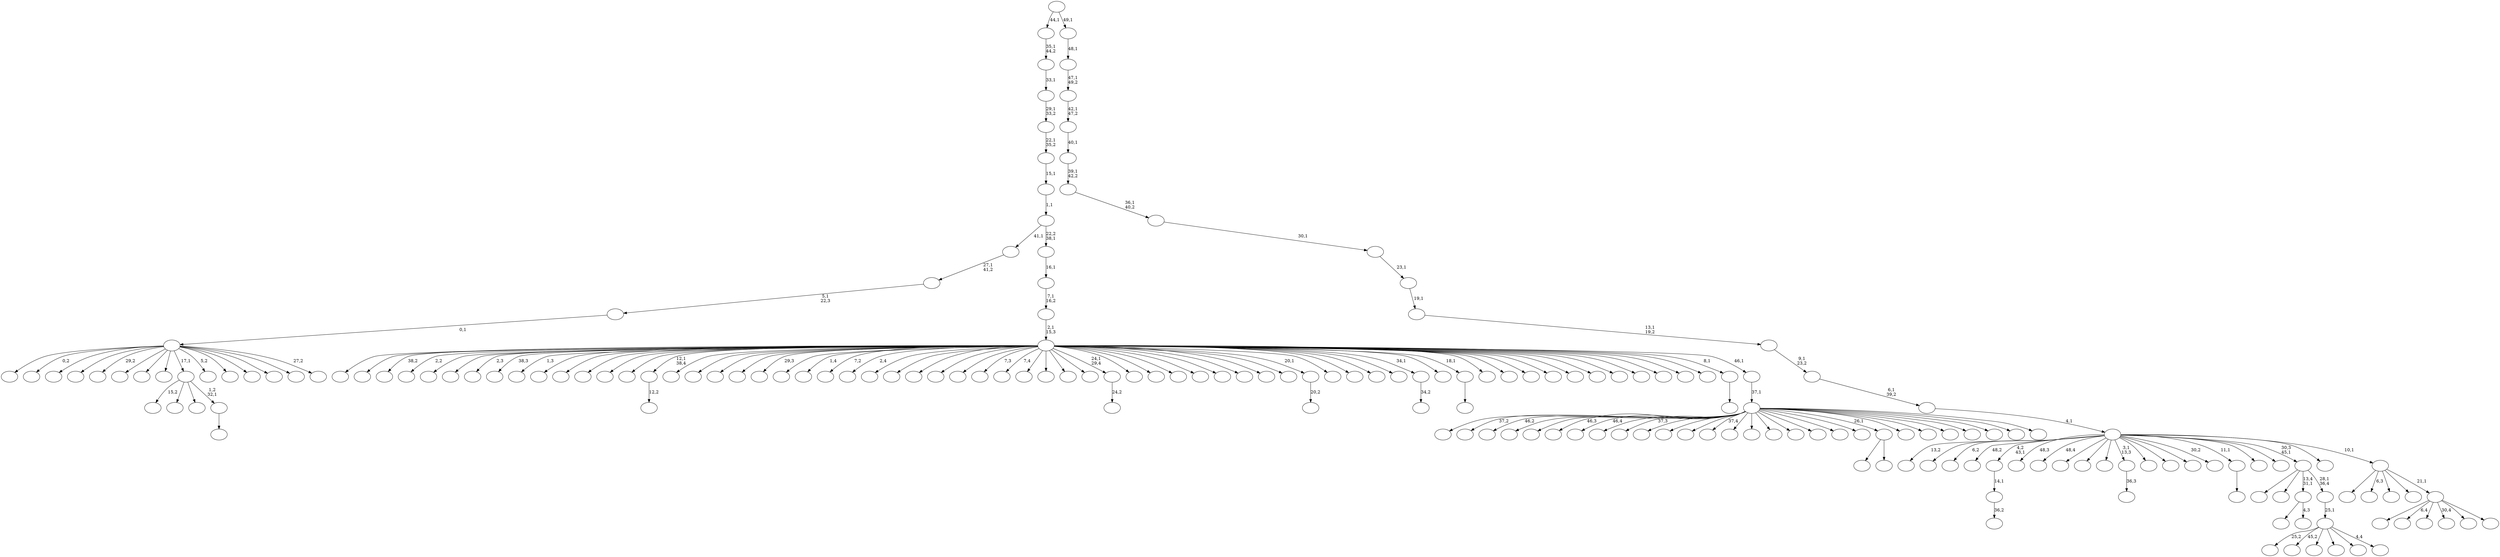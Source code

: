 digraph T {
	200 [label=""]
	199 [label=""]
	198 [label=""]
	197 [label=""]
	196 [label=""]
	195 [label=""]
	194 [label=""]
	193 [label=""]
	192 [label=""]
	191 [label=""]
	190 [label=""]
	189 [label=""]
	188 [label=""]
	187 [label=""]
	186 [label=""]
	185 [label=""]
	184 [label=""]
	183 [label=""]
	182 [label=""]
	181 [label=""]
	180 [label=""]
	179 [label=""]
	178 [label=""]
	177 [label=""]
	176 [label=""]
	175 [label=""]
	174 [label=""]
	173 [label=""]
	172 [label=""]
	171 [label=""]
	170 [label=""]
	169 [label=""]
	168 [label=""]
	167 [label=""]
	166 [label=""]
	165 [label=""]
	164 [label=""]
	163 [label=""]
	162 [label=""]
	161 [label=""]
	160 [label=""]
	159 [label=""]
	158 [label=""]
	157 [label=""]
	156 [label=""]
	155 [label=""]
	154 [label=""]
	153 [label=""]
	152 [label=""]
	151 [label=""]
	150 [label=""]
	149 [label=""]
	148 [label=""]
	147 [label=""]
	146 [label=""]
	145 [label=""]
	144 [label=""]
	143 [label=""]
	142 [label=""]
	141 [label=""]
	140 [label=""]
	139 [label=""]
	138 [label=""]
	137 [label=""]
	136 [label=""]
	135 [label=""]
	134 [label=""]
	133 [label=""]
	132 [label=""]
	131 [label=""]
	130 [label=""]
	129 [label=""]
	128 [label=""]
	127 [label=""]
	126 [label=""]
	125 [label=""]
	124 [label=""]
	123 [label=""]
	122 [label=""]
	121 [label=""]
	120 [label=""]
	119 [label=""]
	118 [label=""]
	117 [label=""]
	116 [label=""]
	115 [label=""]
	114 [label=""]
	113 [label=""]
	112 [label=""]
	111 [label=""]
	110 [label=""]
	109 [label=""]
	108 [label=""]
	107 [label=""]
	106 [label=""]
	105 [label=""]
	104 [label=""]
	103 [label=""]
	102 [label=""]
	101 [label=""]
	100 [label=""]
	99 [label=""]
	98 [label=""]
	97 [label=""]
	96 [label=""]
	95 [label=""]
	94 [label=""]
	93 [label=""]
	92 [label=""]
	91 [label=""]
	90 [label=""]
	89 [label=""]
	88 [label=""]
	87 [label=""]
	86 [label=""]
	85 [label=""]
	84 [label=""]
	83 [label=""]
	82 [label=""]
	81 [label=""]
	80 [label=""]
	79 [label=""]
	78 [label=""]
	77 [label=""]
	76 [label=""]
	75 [label=""]
	74 [label=""]
	73 [label=""]
	72 [label=""]
	71 [label=""]
	70 [label=""]
	69 [label=""]
	68 [label=""]
	67 [label=""]
	66 [label=""]
	65 [label=""]
	64 [label=""]
	63 [label=""]
	62 [label=""]
	61 [label=""]
	60 [label=""]
	59 [label=""]
	58 [label=""]
	57 [label=""]
	56 [label=""]
	55 [label=""]
	54 [label=""]
	53 [label=""]
	52 [label=""]
	51 [label=""]
	50 [label=""]
	49 [label=""]
	48 [label=""]
	47 [label=""]
	46 [label=""]
	45 [label=""]
	44 [label=""]
	43 [label=""]
	42 [label=""]
	41 [label=""]
	40 [label=""]
	39 [label=""]
	38 [label=""]
	37 [label=""]
	36 [label=""]
	35 [label=""]
	34 [label=""]
	33 [label=""]
	32 [label=""]
	31 [label=""]
	30 [label=""]
	29 [label=""]
	28 [label=""]
	27 [label=""]
	26 [label=""]
	25 [label=""]
	24 [label=""]
	23 [label=""]
	22 [label=""]
	21 [label=""]
	20 [label=""]
	19 [label=""]
	18 [label=""]
	17 [label=""]
	16 [label=""]
	15 [label=""]
	14 [label=""]
	13 [label=""]
	12 [label=""]
	11 [label=""]
	10 [label=""]
	9 [label=""]
	8 [label=""]
	7 [label=""]
	6 [label=""]
	5 [label=""]
	4 [label=""]
	3 [label=""]
	2 [label=""]
	1 [label=""]
	0 [label=""]
	186 -> 187 [label="36,2"]
	185 -> 186 [label="14,1"]
	161 -> 162 [label="12,2"]
	134 -> 135 [label="36,3"]
	112 -> 195 [label=""]
	112 -> 113 [label="4,3"]
	109 -> 110 [label="24,2"]
	106 -> 107 [label=""]
	105 -> 165 [label="15,2"]
	105 -> 152 [label=""]
	105 -> 145 [label=""]
	105 -> 106 [label="1,2\n32,1"]
	85 -> 86 [label="20,2"]
	81 -> 82 [label=""]
	72 -> 153 [label=""]
	72 -> 73 [label=""]
	69 -> 70 [label="34,2"]
	66 -> 67 [label=""]
	49 -> 139 [label="25,2"]
	49 -> 127 [label="45,2"]
	49 -> 121 [label=""]
	49 -> 79 [label=""]
	49 -> 71 [label=""]
	49 -> 50 [label="4,4"]
	48 -> 49 [label="25,1"]
	47 -> 190 [label=""]
	47 -> 122 [label=""]
	47 -> 112 [label="13,4\n31,1"]
	47 -> 48 [label="28,1\n36,4"]
	38 -> 198 [label=""]
	38 -> 197 [label="0,2"]
	38 -> 180 [label=""]
	38 -> 177 [label=""]
	38 -> 143 [label="29,2"]
	38 -> 137 [label=""]
	38 -> 129 [label=""]
	38 -> 124 [label=""]
	38 -> 105 [label="17,1"]
	38 -> 102 [label="5,2"]
	38 -> 94 [label=""]
	38 -> 65 [label=""]
	38 -> 59 [label=""]
	38 -> 51 [label=""]
	38 -> 39 [label="27,2"]
	37 -> 38 [label="0,1"]
	36 -> 37 [label="5,1\n22,3"]
	35 -> 36 [label="27,1\n41,2"]
	32 -> 33 [label=""]
	30 -> 191 [label=""]
	30 -> 182 [label="37,2"]
	30 -> 179 [label="46,2"]
	30 -> 178 [label=""]
	30 -> 171 [label=""]
	30 -> 167 [label="46,3"]
	30 -> 160 [label="46,4"]
	30 -> 150 [label=""]
	30 -> 148 [label="37,3"]
	30 -> 138 [label=""]
	30 -> 128 [label=""]
	30 -> 125 [label=""]
	30 -> 123 [label="37,4"]
	30 -> 120 [label=""]
	30 -> 111 [label=""]
	30 -> 104 [label=""]
	30 -> 93 [label=""]
	30 -> 92 [label=""]
	30 -> 83 [label=""]
	30 -> 80 [label=""]
	30 -> 72 [label="26,1"]
	30 -> 64 [label=""]
	30 -> 62 [label=""]
	30 -> 60 [label=""]
	30 -> 52 [label=""]
	30 -> 44 [label=""]
	30 -> 42 [label=""]
	30 -> 31 [label=""]
	29 -> 30 [label="37,1"]
	28 -> 200 [label=""]
	28 -> 194 [label=""]
	28 -> 183 [label="38,2"]
	28 -> 181 [label="2,2"]
	28 -> 176 [label=""]
	28 -> 175 [label=""]
	28 -> 173 [label="2,3"]
	28 -> 172 [label="38,3"]
	28 -> 170 [label="1,3"]
	28 -> 169 [label=""]
	28 -> 168 [label=""]
	28 -> 166 [label=""]
	28 -> 164 [label=""]
	28 -> 163 [label=""]
	28 -> 161 [label="12,1\n38,4"]
	28 -> 159 [label=""]
	28 -> 158 [label=""]
	28 -> 157 [label=""]
	28 -> 154 [label=""]
	28 -> 151 [label="29,3"]
	28 -> 149 [label=""]
	28 -> 146 [label="1,4"]
	28 -> 144 [label="7,2"]
	28 -> 142 [label="2,4"]
	28 -> 141 [label=""]
	28 -> 133 [label=""]
	28 -> 132 [label=""]
	28 -> 131 [label=""]
	28 -> 130 [label=""]
	28 -> 126 [label="7,3"]
	28 -> 119 [label="7,4"]
	28 -> 118 [label=""]
	28 -> 117 [label=""]
	28 -> 116 [label=""]
	28 -> 114 [label=""]
	28 -> 109 [label="24,1\n29,4"]
	28 -> 108 [label=""]
	28 -> 103 [label=""]
	28 -> 100 [label=""]
	28 -> 99 [label=""]
	28 -> 97 [label=""]
	28 -> 95 [label=""]
	28 -> 91 [label=""]
	28 -> 89 [label=""]
	28 -> 85 [label="20,1"]
	28 -> 84 [label=""]
	28 -> 77 [label=""]
	28 -> 76 [label=""]
	28 -> 75 [label=""]
	28 -> 69 [label="34,1"]
	28 -> 68 [label=""]
	28 -> 66 [label="18,1"]
	28 -> 63 [label=""]
	28 -> 61 [label=""]
	28 -> 58 [label=""]
	28 -> 57 [label=""]
	28 -> 54 [label=""]
	28 -> 53 [label=""]
	28 -> 46 [label=""]
	28 -> 45 [label=""]
	28 -> 41 [label=""]
	28 -> 40 [label=""]
	28 -> 34 [label=""]
	28 -> 32 [label="8,1"]
	28 -> 29 [label="46,1"]
	27 -> 28 [label="2,1\n15,3"]
	26 -> 27 [label="7,1\n16,2"]
	25 -> 26 [label="16,1"]
	24 -> 35 [label="41,1"]
	24 -> 25 [label="22,2\n38,1"]
	23 -> 24 [label="1,1"]
	22 -> 23 [label="15,1"]
	21 -> 22 [label="22,1\n35,2"]
	20 -> 21 [label="29,1\n33,2"]
	19 -> 20 [label="33,1"]
	18 -> 19 [label="35,1\n44,2"]
	16 -> 188 [label=""]
	16 -> 101 [label="6,4"]
	16 -> 98 [label=""]
	16 -> 87 [label="30,4"]
	16 -> 55 [label=""]
	16 -> 17 [label=""]
	15 -> 192 [label=""]
	15 -> 155 [label="6,3"]
	15 -> 140 [label=""]
	15 -> 56 [label=""]
	15 -> 16 [label="21,1"]
	14 -> 199 [label="13,2"]
	14 -> 196 [label=""]
	14 -> 193 [label="6,2"]
	14 -> 189 [label="48,2"]
	14 -> 185 [label="4,2\n43,1"]
	14 -> 184 [label="48,3"]
	14 -> 174 [label="48,4"]
	14 -> 156 [label=""]
	14 -> 147 [label=""]
	14 -> 136 [label=""]
	14 -> 134 [label="3,1\n13,3"]
	14 -> 115 [label=""]
	14 -> 96 [label=""]
	14 -> 90 [label=""]
	14 -> 88 [label="30,2"]
	14 -> 81 [label="11,1"]
	14 -> 78 [label=""]
	14 -> 74 [label=""]
	14 -> 47 [label="30,3\n45,1"]
	14 -> 43 [label=""]
	14 -> 15 [label="10,1"]
	13 -> 14 [label="4,1"]
	12 -> 13 [label="6,1\n39,2"]
	11 -> 12 [label="9,1\n23,2"]
	10 -> 11 [label="13,1\n19,2"]
	9 -> 10 [label="19,1"]
	8 -> 9 [label="23,1"]
	7 -> 8 [label="30,1"]
	6 -> 7 [label="36,1\n40,2"]
	5 -> 6 [label="39,1\n42,2"]
	4 -> 5 [label="40,1"]
	3 -> 4 [label="42,1\n47,2"]
	2 -> 3 [label="47,1\n49,2"]
	1 -> 2 [label="48,1"]
	0 -> 18 [label="44,1"]
	0 -> 1 [label="49,1"]
}
